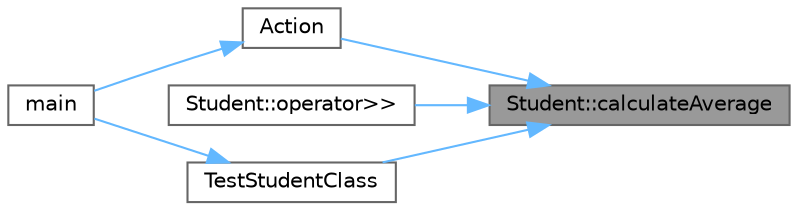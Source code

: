 digraph "Student::calculateAverage"
{
 // LATEX_PDF_SIZE
  bgcolor="transparent";
  edge [fontname=Helvetica,fontsize=10,labelfontname=Helvetica,labelfontsize=10];
  node [fontname=Helvetica,fontsize=10,shape=box,height=0.2,width=0.4];
  rankdir="RL";
  Node1 [id="Node000001",label="Student::calculateAverage",height=0.2,width=0.4,color="gray40", fillcolor="grey60", style="filled", fontcolor="black",tooltip=" "];
  Node1 -> Node2 [id="edge6_Node000001_Node000002",dir="back",color="steelblue1",style="solid",tooltip=" "];
  Node2 [id="Node000002",label="Action",height=0.2,width=0.4,color="grey40", fillcolor="white", style="filled",URL="$templates_8h.html#ac0bbd3311f96b181148d8a971b8c83d1",tooltip=" "];
  Node2 -> Node3 [id="edge7_Node000002_Node000003",dir="back",color="steelblue1",style="solid",tooltip=" "];
  Node3 [id="Node000003",label="main",height=0.2,width=0.4,color="grey40", fillcolor="white", style="filled",URL="$main_8cpp.html#ae66f6b31b5ad750f1fe042a706a4e3d4",tooltip=" "];
  Node1 -> Node4 [id="edge8_Node000001_Node000004",dir="back",color="steelblue1",style="solid",tooltip=" "];
  Node4 [id="Node000004",label="Student::operator\>\>",height=0.2,width=0.4,color="grey40", fillcolor="white", style="filled",URL="$class_student.html#ab2e812a6216bf8bd18ed21f3155f4579",tooltip=" "];
  Node1 -> Node5 [id="edge9_Node000001_Node000005",dir="back",color="steelblue1",style="solid",tooltip=" "];
  Node5 [id="Node000005",label="TestStudentClass",height=0.2,width=0.4,color="grey40", fillcolor="white", style="filled",URL="$functions_8cpp.html#ae3ab58993bc06d214cb5ec945d35f3a9",tooltip=" "];
  Node5 -> Node3 [id="edge10_Node000005_Node000003",dir="back",color="steelblue1",style="solid",tooltip=" "];
}
